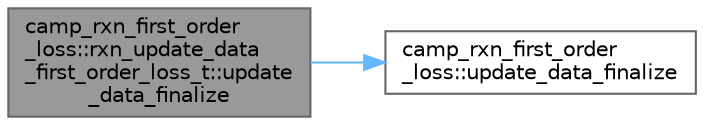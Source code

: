 digraph "camp_rxn_first_order_loss::rxn_update_data_first_order_loss_t::update_data_finalize"
{
 // LATEX_PDF_SIZE
  bgcolor="transparent";
  edge [fontname=Helvetica,fontsize=10,labelfontname=Helvetica,labelfontsize=10];
  node [fontname=Helvetica,fontsize=10,shape=box,height=0.2,width=0.4];
  rankdir="LR";
  Node1 [label="camp_rxn_first_order\l_loss::rxn_update_data\l_first_order_loss_t::update\l_data_finalize",height=0.2,width=0.4,color="gray40", fillcolor="grey60", style="filled", fontcolor="black",tooltip="Finalize the rate update data."];
  Node1 -> Node2 [color="steelblue1",style="solid"];
  Node2 [label="camp_rxn_first_order\l_loss::update_data_finalize",height=0.2,width=0.4,color="grey40", fillcolor="white", style="filled",URL="$namespacecamp__rxn__first__order__loss.html#af3ba605b1040f6bfb29d747ddb42d0d8",tooltip="Finalize an update data object."];
}
